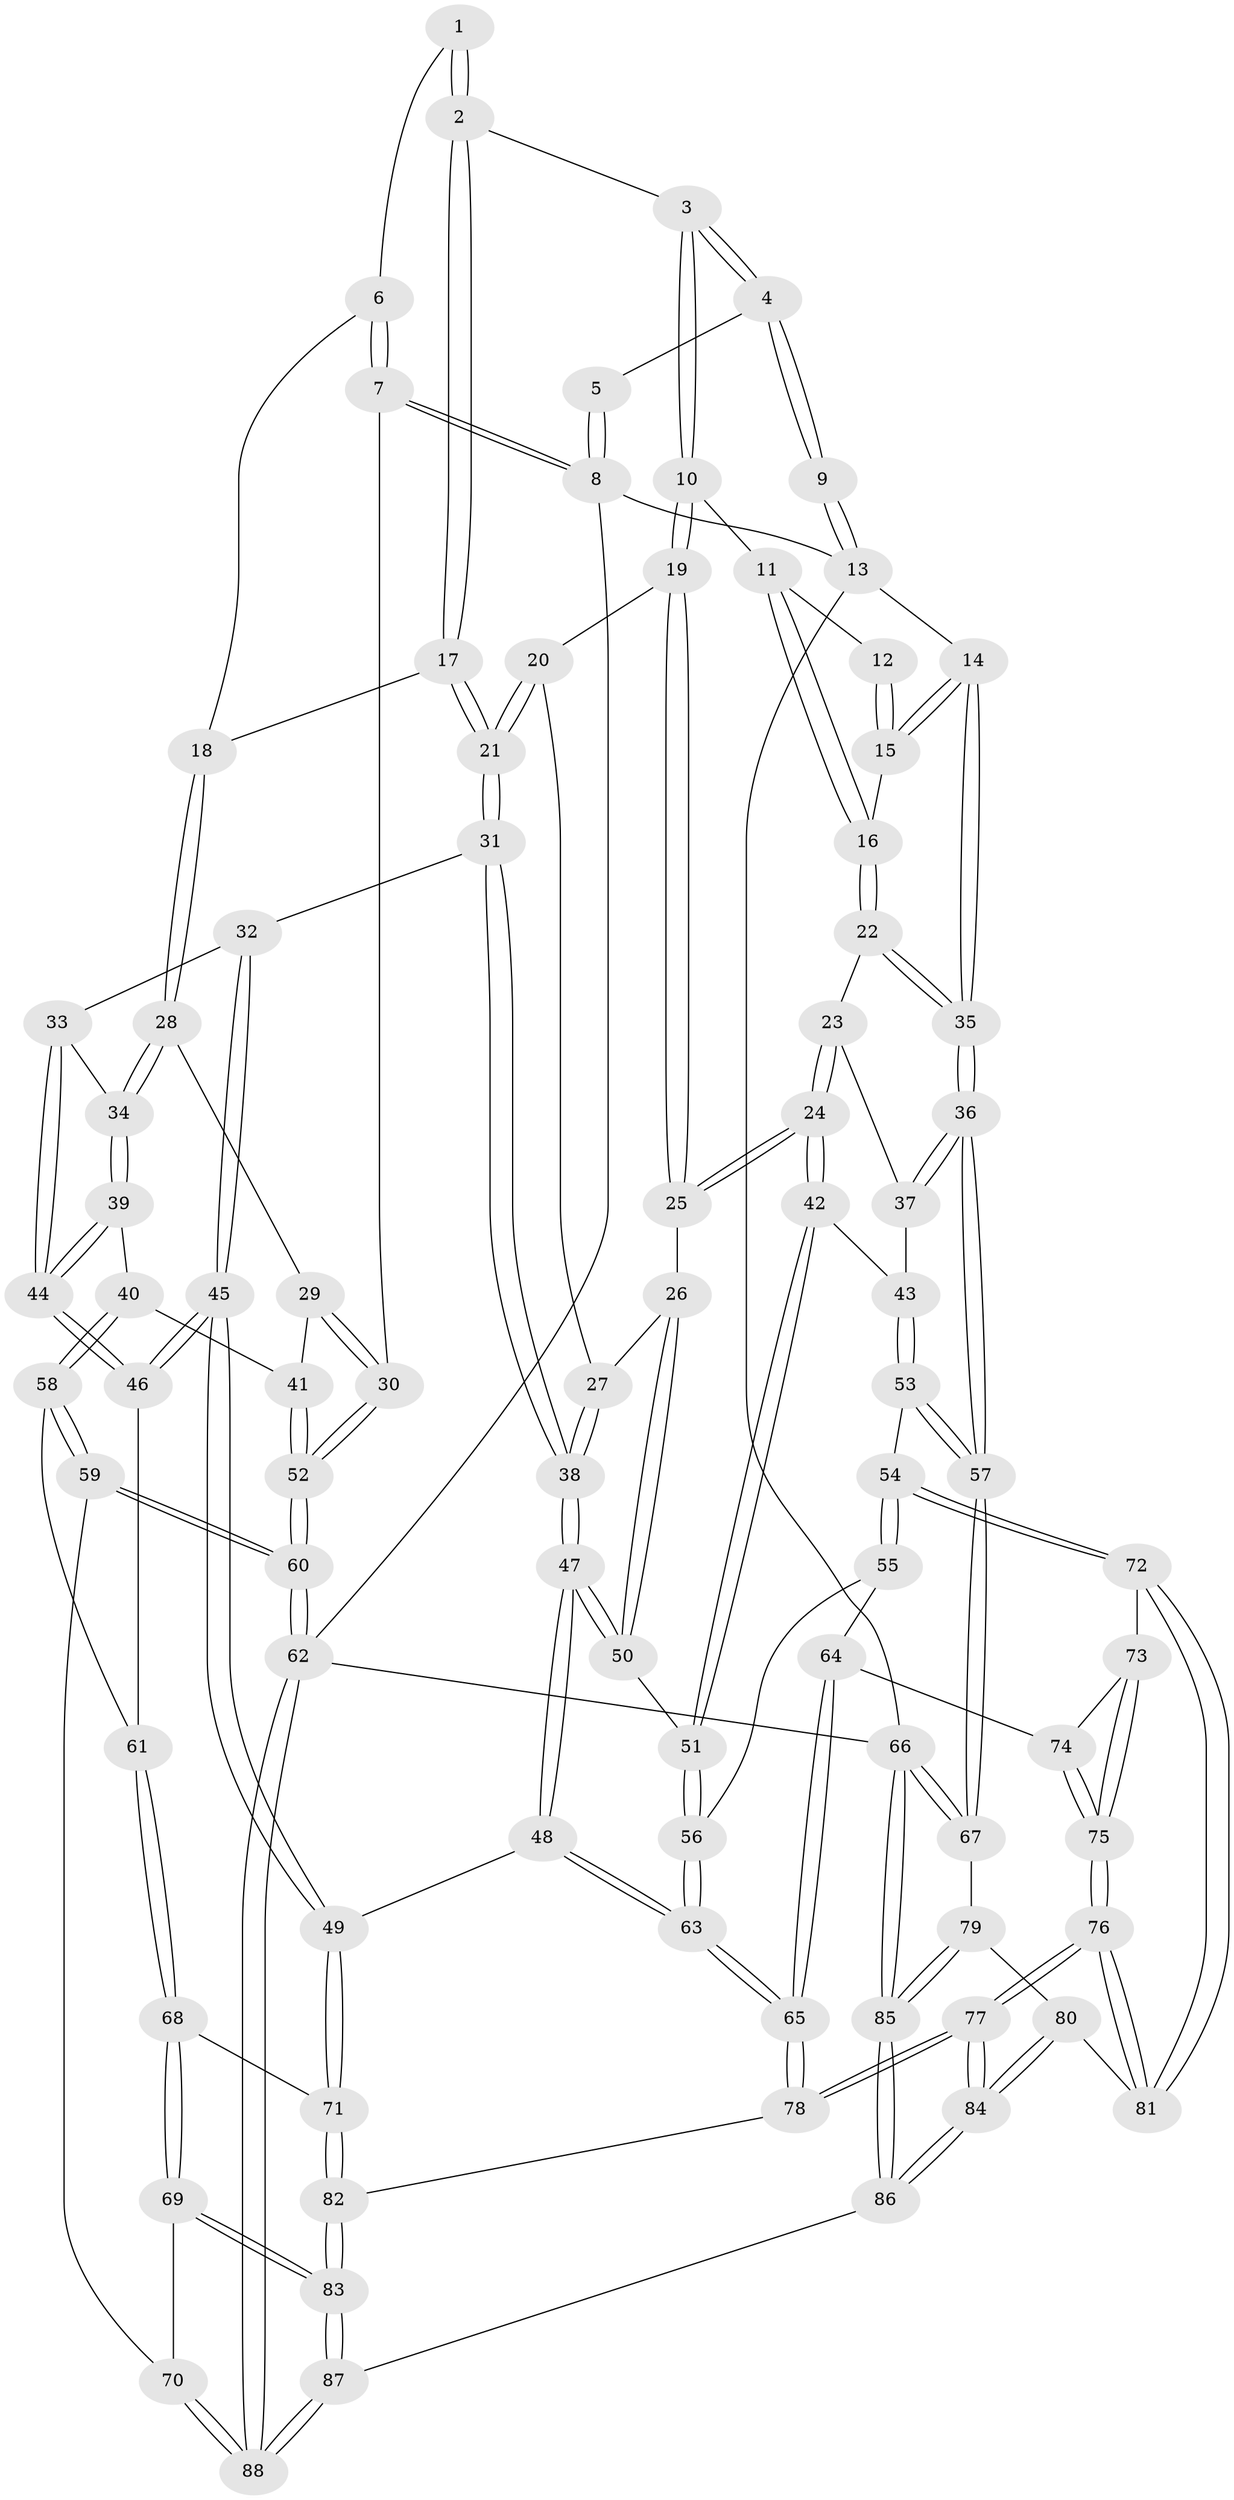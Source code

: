 // coarse degree distribution, {3: 0.058823529411764705, 6: 0.09803921568627451, 4: 0.6078431372549019, 5: 0.21568627450980393, 2: 0.0196078431372549}
// Generated by graph-tools (version 1.1) at 2025/52/02/27/25 19:52:38]
// undirected, 88 vertices, 217 edges
graph export_dot {
graph [start="1"]
  node [color=gray90,style=filled];
  1 [pos="+0.14630203123617289+0.07345453438205674"];
  2 [pos="+0.31901000205203106+0.19829058088971263"];
  3 [pos="+0.5192438976570577+0.013853333758583998"];
  4 [pos="+0.5323251468290657+0"];
  5 [pos="+0+0"];
  6 [pos="+0.08329874981113229+0.23696121224791375"];
  7 [pos="+0+0.21468647273871952"];
  8 [pos="+0+0"];
  9 [pos="+1+0"];
  10 [pos="+0.6105290026862352+0.203479931932919"];
  11 [pos="+0.7735193958898527+0.22237877200575434"];
  12 [pos="+0.9210888547835022+0.056050765394395984"];
  13 [pos="+1+0"];
  14 [pos="+1+0.31497187855623443"];
  15 [pos="+0.9264971496068312+0.25007213027121533"];
  16 [pos="+0.8579362789532075+0.31627617753786197"];
  17 [pos="+0.3009958081818444+0.2434244169762472"];
  18 [pos="+0.1717679076468021+0.2951544812261481"];
  19 [pos="+0.606194168223544+0.24647959285909982"];
  20 [pos="+0.5605840454177003+0.29905883551480433"];
  21 [pos="+0.365175511563407+0.3624606268914015"];
  22 [pos="+0.8579800474093935+0.3186930665523937"];
  23 [pos="+0.8543964651888923+0.3240960781436321"];
  24 [pos="+0.7034681840548901+0.4021246020201202"];
  25 [pos="+0.6819646472681955+0.37850034078834865"];
  26 [pos="+0.5616845371466347+0.4472793189130777"];
  27 [pos="+0.5331472724021453+0.4000597832412462"];
  28 [pos="+0.1644456188880103+0.32351447577038467"];
  29 [pos="+0.12052237352072616+0.3935361524286402"];
  30 [pos="+0+0.312980796026592"];
  31 [pos="+0.3659864881335168+0.3761667390563497"];
  32 [pos="+0.30637046347296676+0.4302352029386281"];
  33 [pos="+0.27962181466350844+0.43937290262712847"];
  34 [pos="+0.24448139222700382+0.43536405872464956"];
  35 [pos="+1+0.5081966565449149"];
  36 [pos="+1+0.5170562471351595"];
  37 [pos="+0.8527989936100555+0.43685058096485413"];
  38 [pos="+0.42202144554961996+0.4461719591016311"];
  39 [pos="+0.19481914601123293+0.47683850765981395"];
  40 [pos="+0.1485133361153564+0.48525343460170756"];
  41 [pos="+0.11870283741013235+0.4169384657056722"];
  42 [pos="+0.7044339614233649+0.40845366800865457"];
  43 [pos="+0.8258090655088448+0.47085454501199203"];
  44 [pos="+0.25666309121347525+0.5206501219587286"];
  45 [pos="+0.3338831791244306+0.6198232892359352"];
  46 [pos="+0.28721929409568453+0.6084723189917289"];
  47 [pos="+0.4442432173520209+0.5628057148916435"];
  48 [pos="+0.4237527598807349+0.6363790381285976"];
  49 [pos="+0.38083569298765296+0.6418783293007323"];
  50 [pos="+0.5666497947739798+0.4876049952218658"];
  51 [pos="+0.6710750547452948+0.5261444387466596"];
  52 [pos="+0+0.581634947524173"];
  53 [pos="+0.8333556103195295+0.6180033313045945"];
  54 [pos="+0.8233227139460503+0.6247950407450864"];
  55 [pos="+0.7039988657833364+0.58189543083795"];
  56 [pos="+0.6765308228065241+0.5424083940103289"];
  57 [pos="+1+0.5578338698927583"];
  58 [pos="+0.1237280080910017+0.581112308750733"];
  59 [pos="+0+0.6647811753183125"];
  60 [pos="+0+0.6578700406256105"];
  61 [pos="+0.20343321382373247+0.6178707880683323"];
  62 [pos="+0+1"];
  63 [pos="+0.42669593022271346+0.6386095426079175"];
  64 [pos="+0.6187104113695399+0.6759810802298869"];
  65 [pos="+0.4737127298938242+0.6894344360642106"];
  66 [pos="+1+1"];
  67 [pos="+1+0.6778355117897826"];
  68 [pos="+0.17233162211475875+0.771389899086657"];
  69 [pos="+0.116701486656629+0.8064555303509526"];
  70 [pos="+0.08191253622665076+0.8041678500271272"];
  71 [pos="+0.2956599583307253+0.7773237734201538"];
  72 [pos="+0.8209900224920037+0.6409095769227254"];
  73 [pos="+0.794135259928328+0.6615963590301922"];
  74 [pos="+0.647917161766444+0.7216626072701147"];
  75 [pos="+0.6699141581737295+0.7735545377862098"];
  76 [pos="+0.667402515909362+0.8537413224597997"];
  77 [pos="+0.634041786697556+0.9537434991902967"];
  78 [pos="+0.5164034555485536+0.87215226223753"];
  79 [pos="+0.9008575525988167+0.8124810721944541"];
  80 [pos="+0.8744921674888995+0.8065982014797596"];
  81 [pos="+0.8304801359430074+0.7202633940684596"];
  82 [pos="+0.33037208610693997+0.9201183581359872"];
  83 [pos="+0.2683300515836664+0.9981731920905509"];
  84 [pos="+0.6824058316561933+1"];
  85 [pos="+1+1"];
  86 [pos="+0.7153572319430629+1"];
  87 [pos="+0.2031379370005929+1"];
  88 [pos="+0+1"];
  1 -- 2;
  1 -- 2;
  1 -- 6;
  2 -- 3;
  2 -- 17;
  2 -- 17;
  3 -- 4;
  3 -- 4;
  3 -- 10;
  3 -- 10;
  4 -- 5;
  4 -- 9;
  4 -- 9;
  5 -- 8;
  5 -- 8;
  6 -- 7;
  6 -- 7;
  6 -- 18;
  7 -- 8;
  7 -- 8;
  7 -- 30;
  8 -- 13;
  8 -- 62;
  9 -- 13;
  9 -- 13;
  10 -- 11;
  10 -- 19;
  10 -- 19;
  11 -- 12;
  11 -- 16;
  11 -- 16;
  12 -- 15;
  12 -- 15;
  13 -- 14;
  13 -- 66;
  14 -- 15;
  14 -- 15;
  14 -- 35;
  14 -- 35;
  15 -- 16;
  16 -- 22;
  16 -- 22;
  17 -- 18;
  17 -- 21;
  17 -- 21;
  18 -- 28;
  18 -- 28;
  19 -- 20;
  19 -- 25;
  19 -- 25;
  20 -- 21;
  20 -- 21;
  20 -- 27;
  21 -- 31;
  21 -- 31;
  22 -- 23;
  22 -- 35;
  22 -- 35;
  23 -- 24;
  23 -- 24;
  23 -- 37;
  24 -- 25;
  24 -- 25;
  24 -- 42;
  24 -- 42;
  25 -- 26;
  26 -- 27;
  26 -- 50;
  26 -- 50;
  27 -- 38;
  27 -- 38;
  28 -- 29;
  28 -- 34;
  28 -- 34;
  29 -- 30;
  29 -- 30;
  29 -- 41;
  30 -- 52;
  30 -- 52;
  31 -- 32;
  31 -- 38;
  31 -- 38;
  32 -- 33;
  32 -- 45;
  32 -- 45;
  33 -- 34;
  33 -- 44;
  33 -- 44;
  34 -- 39;
  34 -- 39;
  35 -- 36;
  35 -- 36;
  36 -- 37;
  36 -- 37;
  36 -- 57;
  36 -- 57;
  37 -- 43;
  38 -- 47;
  38 -- 47;
  39 -- 40;
  39 -- 44;
  39 -- 44;
  40 -- 41;
  40 -- 58;
  40 -- 58;
  41 -- 52;
  41 -- 52;
  42 -- 43;
  42 -- 51;
  42 -- 51;
  43 -- 53;
  43 -- 53;
  44 -- 46;
  44 -- 46;
  45 -- 46;
  45 -- 46;
  45 -- 49;
  45 -- 49;
  46 -- 61;
  47 -- 48;
  47 -- 48;
  47 -- 50;
  47 -- 50;
  48 -- 49;
  48 -- 63;
  48 -- 63;
  49 -- 71;
  49 -- 71;
  50 -- 51;
  51 -- 56;
  51 -- 56;
  52 -- 60;
  52 -- 60;
  53 -- 54;
  53 -- 57;
  53 -- 57;
  54 -- 55;
  54 -- 55;
  54 -- 72;
  54 -- 72;
  55 -- 56;
  55 -- 64;
  56 -- 63;
  56 -- 63;
  57 -- 67;
  57 -- 67;
  58 -- 59;
  58 -- 59;
  58 -- 61;
  59 -- 60;
  59 -- 60;
  59 -- 70;
  60 -- 62;
  60 -- 62;
  61 -- 68;
  61 -- 68;
  62 -- 88;
  62 -- 88;
  62 -- 66;
  63 -- 65;
  63 -- 65;
  64 -- 65;
  64 -- 65;
  64 -- 74;
  65 -- 78;
  65 -- 78;
  66 -- 67;
  66 -- 67;
  66 -- 85;
  66 -- 85;
  67 -- 79;
  68 -- 69;
  68 -- 69;
  68 -- 71;
  69 -- 70;
  69 -- 83;
  69 -- 83;
  70 -- 88;
  70 -- 88;
  71 -- 82;
  71 -- 82;
  72 -- 73;
  72 -- 81;
  72 -- 81;
  73 -- 74;
  73 -- 75;
  73 -- 75;
  74 -- 75;
  74 -- 75;
  75 -- 76;
  75 -- 76;
  76 -- 77;
  76 -- 77;
  76 -- 81;
  76 -- 81;
  77 -- 78;
  77 -- 78;
  77 -- 84;
  77 -- 84;
  78 -- 82;
  79 -- 80;
  79 -- 85;
  79 -- 85;
  80 -- 81;
  80 -- 84;
  80 -- 84;
  82 -- 83;
  82 -- 83;
  83 -- 87;
  83 -- 87;
  84 -- 86;
  84 -- 86;
  85 -- 86;
  85 -- 86;
  86 -- 87;
  87 -- 88;
  87 -- 88;
}
